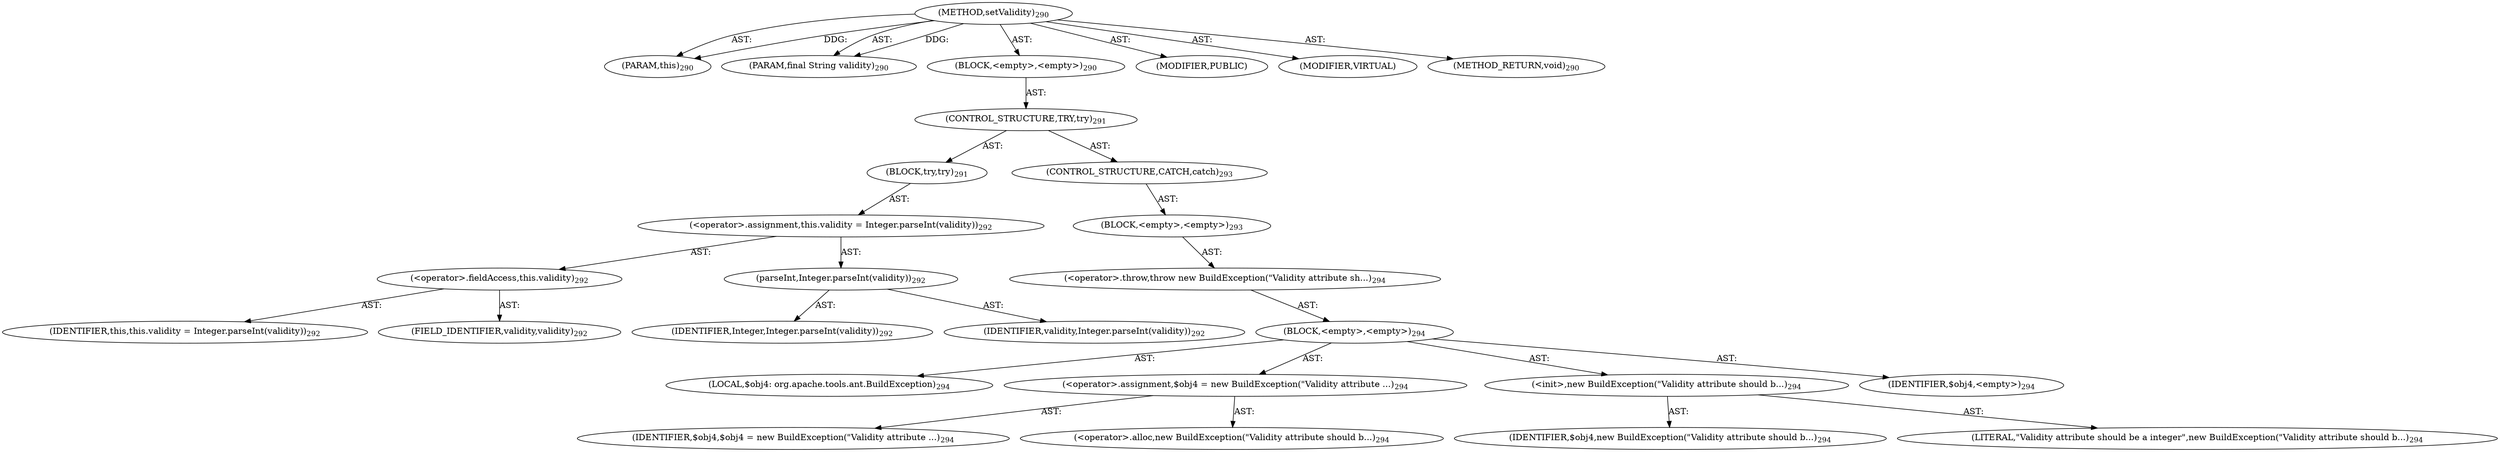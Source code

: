 digraph "setValidity" {  
"111669149716" [label = <(METHOD,setValidity)<SUB>290</SUB>> ]
"115964117004" [label = <(PARAM,this)<SUB>290</SUB>> ]
"115964117027" [label = <(PARAM,final String validity)<SUB>290</SUB>> ]
"25769803809" [label = <(BLOCK,&lt;empty&gt;,&lt;empty&gt;)<SUB>290</SUB>> ]
"47244640265" [label = <(CONTROL_STRUCTURE,TRY,try)<SUB>291</SUB>> ]
"25769803810" [label = <(BLOCK,try,try)<SUB>291</SUB>> ]
"30064771185" [label = <(&lt;operator&gt;.assignment,this.validity = Integer.parseInt(validity))<SUB>292</SUB>> ]
"30064771186" [label = <(&lt;operator&gt;.fieldAccess,this.validity)<SUB>292</SUB>> ]
"68719476749" [label = <(IDENTIFIER,this,this.validity = Integer.parseInt(validity))<SUB>292</SUB>> ]
"55834574873" [label = <(FIELD_IDENTIFIER,validity,validity)<SUB>292</SUB>> ]
"30064771187" [label = <(parseInt,Integer.parseInt(validity))<SUB>292</SUB>> ]
"68719476837" [label = <(IDENTIFIER,Integer,Integer.parseInt(validity))<SUB>292</SUB>> ]
"68719476838" [label = <(IDENTIFIER,validity,Integer.parseInt(validity))<SUB>292</SUB>> ]
"47244640266" [label = <(CONTROL_STRUCTURE,CATCH,catch)<SUB>293</SUB>> ]
"25769803811" [label = <(BLOCK,&lt;empty&gt;,&lt;empty&gt;)<SUB>293</SUB>> ]
"30064771188" [label = <(&lt;operator&gt;.throw,throw new BuildException(&quot;Validity attribute sh...)<SUB>294</SUB>> ]
"25769803812" [label = <(BLOCK,&lt;empty&gt;,&lt;empty&gt;)<SUB>294</SUB>> ]
"94489280525" [label = <(LOCAL,$obj4: org.apache.tools.ant.BuildException)<SUB>294</SUB>> ]
"30064771189" [label = <(&lt;operator&gt;.assignment,$obj4 = new BuildException(&quot;Validity attribute ...)<SUB>294</SUB>> ]
"68719476839" [label = <(IDENTIFIER,$obj4,$obj4 = new BuildException(&quot;Validity attribute ...)<SUB>294</SUB>> ]
"30064771190" [label = <(&lt;operator&gt;.alloc,new BuildException(&quot;Validity attribute should b...)<SUB>294</SUB>> ]
"30064771191" [label = <(&lt;init&gt;,new BuildException(&quot;Validity attribute should b...)<SUB>294</SUB>> ]
"68719476840" [label = <(IDENTIFIER,$obj4,new BuildException(&quot;Validity attribute should b...)<SUB>294</SUB>> ]
"90194313238" [label = <(LITERAL,&quot;Validity attribute should be a integer&quot;,new BuildException(&quot;Validity attribute should b...)<SUB>294</SUB>> ]
"68719476841" [label = <(IDENTIFIER,$obj4,&lt;empty&gt;)<SUB>294</SUB>> ]
"133143986233" [label = <(MODIFIER,PUBLIC)> ]
"133143986234" [label = <(MODIFIER,VIRTUAL)> ]
"128849018900" [label = <(METHOD_RETURN,void)<SUB>290</SUB>> ]
  "111669149716" -> "115964117004"  [ label = "AST: "] 
  "111669149716" -> "115964117027"  [ label = "AST: "] 
  "111669149716" -> "25769803809"  [ label = "AST: "] 
  "111669149716" -> "133143986233"  [ label = "AST: "] 
  "111669149716" -> "133143986234"  [ label = "AST: "] 
  "111669149716" -> "128849018900"  [ label = "AST: "] 
  "25769803809" -> "47244640265"  [ label = "AST: "] 
  "47244640265" -> "25769803810"  [ label = "AST: "] 
  "47244640265" -> "47244640266"  [ label = "AST: "] 
  "25769803810" -> "30064771185"  [ label = "AST: "] 
  "30064771185" -> "30064771186"  [ label = "AST: "] 
  "30064771185" -> "30064771187"  [ label = "AST: "] 
  "30064771186" -> "68719476749"  [ label = "AST: "] 
  "30064771186" -> "55834574873"  [ label = "AST: "] 
  "30064771187" -> "68719476837"  [ label = "AST: "] 
  "30064771187" -> "68719476838"  [ label = "AST: "] 
  "47244640266" -> "25769803811"  [ label = "AST: "] 
  "25769803811" -> "30064771188"  [ label = "AST: "] 
  "30064771188" -> "25769803812"  [ label = "AST: "] 
  "25769803812" -> "94489280525"  [ label = "AST: "] 
  "25769803812" -> "30064771189"  [ label = "AST: "] 
  "25769803812" -> "30064771191"  [ label = "AST: "] 
  "25769803812" -> "68719476841"  [ label = "AST: "] 
  "30064771189" -> "68719476839"  [ label = "AST: "] 
  "30064771189" -> "30064771190"  [ label = "AST: "] 
  "30064771191" -> "68719476840"  [ label = "AST: "] 
  "30064771191" -> "90194313238"  [ label = "AST: "] 
  "111669149716" -> "115964117004"  [ label = "DDG: "] 
  "111669149716" -> "115964117027"  [ label = "DDG: "] 
}

